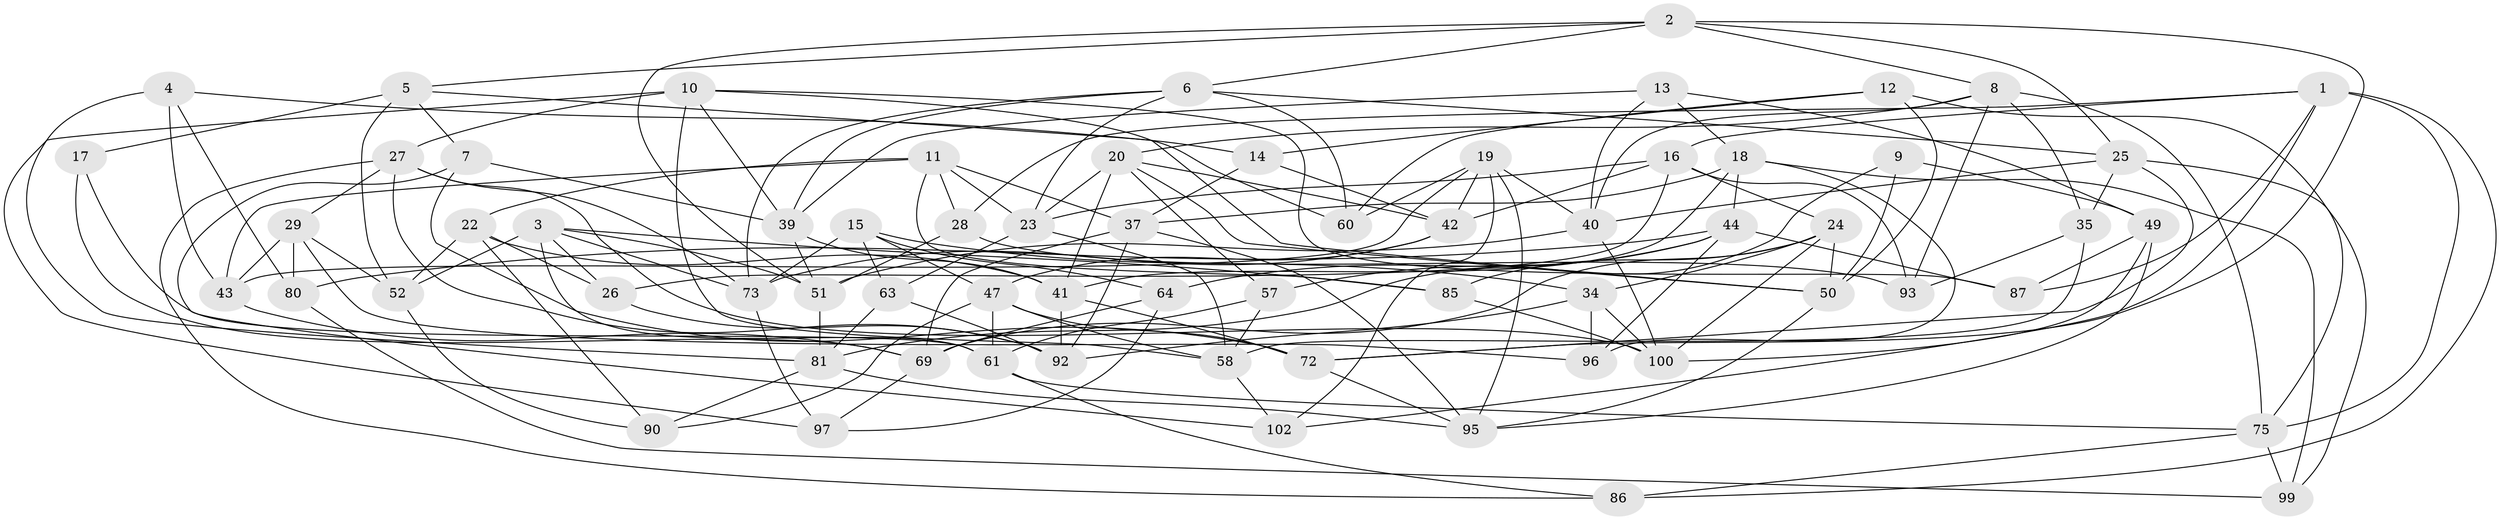 // original degree distribution, {4: 1.0}
// Generated by graph-tools (version 1.1) at 2025/42/03/06/25 10:42:24]
// undirected, 66 vertices, 169 edges
graph export_dot {
graph [start="1"]
  node [color=gray90,style=filled];
  1 [super="+89"];
  2 [super="+36"];
  3 [super="+32"];
  4;
  5 [super="+66"];
  6 [super="+30"];
  7;
  8 [super="+70"];
  9;
  10 [super="+71"];
  11 [super="+62"];
  12;
  13;
  14;
  15 [super="+45"];
  16 [super="+31"];
  17;
  18 [super="+33"];
  19 [super="+21"];
  20 [super="+65"];
  22 [super="+46"];
  23 [super="+74"];
  24 [super="+103"];
  25 [super="+55"];
  26;
  27 [super="+38"];
  28;
  29 [super="+53"];
  34 [super="+88"];
  35;
  37 [super="+68"];
  39 [super="+59"];
  40 [super="+67"];
  41 [super="+84"];
  42 [super="+48"];
  43 [super="+94"];
  44 [super="+76"];
  47 [super="+56"];
  49 [super="+91"];
  50 [super="+108"];
  51 [super="+77"];
  52 [super="+54"];
  57;
  58 [super="+98"];
  60;
  61 [super="+106"];
  63;
  64;
  69 [super="+104"];
  72 [super="+82"];
  73 [super="+78"];
  75 [super="+79"];
  80;
  81 [super="+83"];
  85;
  86;
  87;
  90;
  92 [super="+101"];
  93;
  95 [super="+105"];
  96;
  97;
  99;
  100 [super="+107"];
  102;
  1 -- 102;
  1 -- 86;
  1 -- 28;
  1 -- 87;
  1 -- 75;
  1 -- 16;
  2 -- 51;
  2 -- 72;
  2 -- 25;
  2 -- 8;
  2 -- 5;
  2 -- 6;
  3 -- 26;
  3 -- 51;
  3 -- 52;
  3 -- 85;
  3 -- 61;
  3 -- 73;
  4 -- 14;
  4 -- 43;
  4 -- 80;
  4 -- 81;
  5 -- 7;
  5 -- 17 [weight=2];
  5 -- 60;
  5 -- 52;
  6 -- 73;
  6 -- 23;
  6 -- 25;
  6 -- 60;
  6 -- 39;
  7 -- 102;
  7 -- 72;
  7 -- 39;
  8 -- 40;
  8 -- 20;
  8 -- 75;
  8 -- 35;
  8 -- 93;
  9 -- 50;
  9 -- 49 [weight=2];
  9 -- 81;
  10 -- 97;
  10 -- 27;
  10 -- 58;
  10 -- 87;
  10 -- 39;
  10 -- 50;
  11 -- 85;
  11 -- 23;
  11 -- 37;
  11 -- 43;
  11 -- 28;
  11 -- 22;
  12 -- 14;
  12 -- 75;
  12 -- 50;
  12 -- 60;
  13 -- 40;
  13 -- 39;
  13 -- 18;
  13 -- 49;
  14 -- 37;
  14 -- 42;
  15 -- 47;
  15 -- 64;
  15 -- 34 [weight=2];
  15 -- 73;
  15 -- 63;
  16 -- 93;
  16 -- 24;
  16 -- 23;
  16 -- 26;
  16 -- 42;
  17 -- 61;
  17 -- 69;
  18 -- 96;
  18 -- 37;
  18 -- 99;
  18 -- 41;
  18 -- 44;
  19 -- 95;
  19 -- 102;
  19 -- 40;
  19 -- 43;
  19 -- 42;
  19 -- 60;
  20 -- 50;
  20 -- 42;
  20 -- 57;
  20 -- 41;
  20 -- 23;
  22 -- 90;
  22 -- 26;
  22 -- 52 [weight=2];
  22 -- 41;
  23 -- 63;
  23 -- 58;
  24 -- 85;
  24 -- 69;
  24 -- 100;
  24 -- 50;
  24 -- 34;
  25 -- 99;
  25 -- 72;
  25 -- 35;
  25 -- 40;
  26 -- 92;
  27 -- 73;
  27 -- 86;
  27 -- 100;
  27 -- 29;
  27 -- 92;
  28 -- 51;
  28 -- 93;
  29 -- 96;
  29 -- 80;
  29 -- 43 [weight=2];
  29 -- 52;
  34 -- 100;
  34 -- 96;
  34 -- 92;
  35 -- 93;
  35 -- 58;
  37 -- 92;
  37 -- 95;
  37 -- 69;
  39 -- 51;
  39 -- 41;
  40 -- 51;
  40 -- 100;
  41 -- 72;
  41 -- 92;
  42 -- 47;
  42 -- 73;
  43 -- 69;
  44 -- 64;
  44 -- 80;
  44 -- 96;
  44 -- 57;
  44 -- 87;
  47 -- 72;
  47 -- 90;
  47 -- 61;
  47 -- 58;
  49 -- 100;
  49 -- 87;
  49 -- 95;
  50 -- 95;
  51 -- 81;
  52 -- 90;
  57 -- 61;
  57 -- 58;
  58 -- 102;
  61 -- 75;
  61 -- 86;
  63 -- 81;
  63 -- 92;
  64 -- 97;
  64 -- 69;
  69 -- 97;
  72 -- 95;
  73 -- 97;
  75 -- 99;
  75 -- 86;
  80 -- 99;
  81 -- 90;
  81 -- 95;
  85 -- 100;
}
